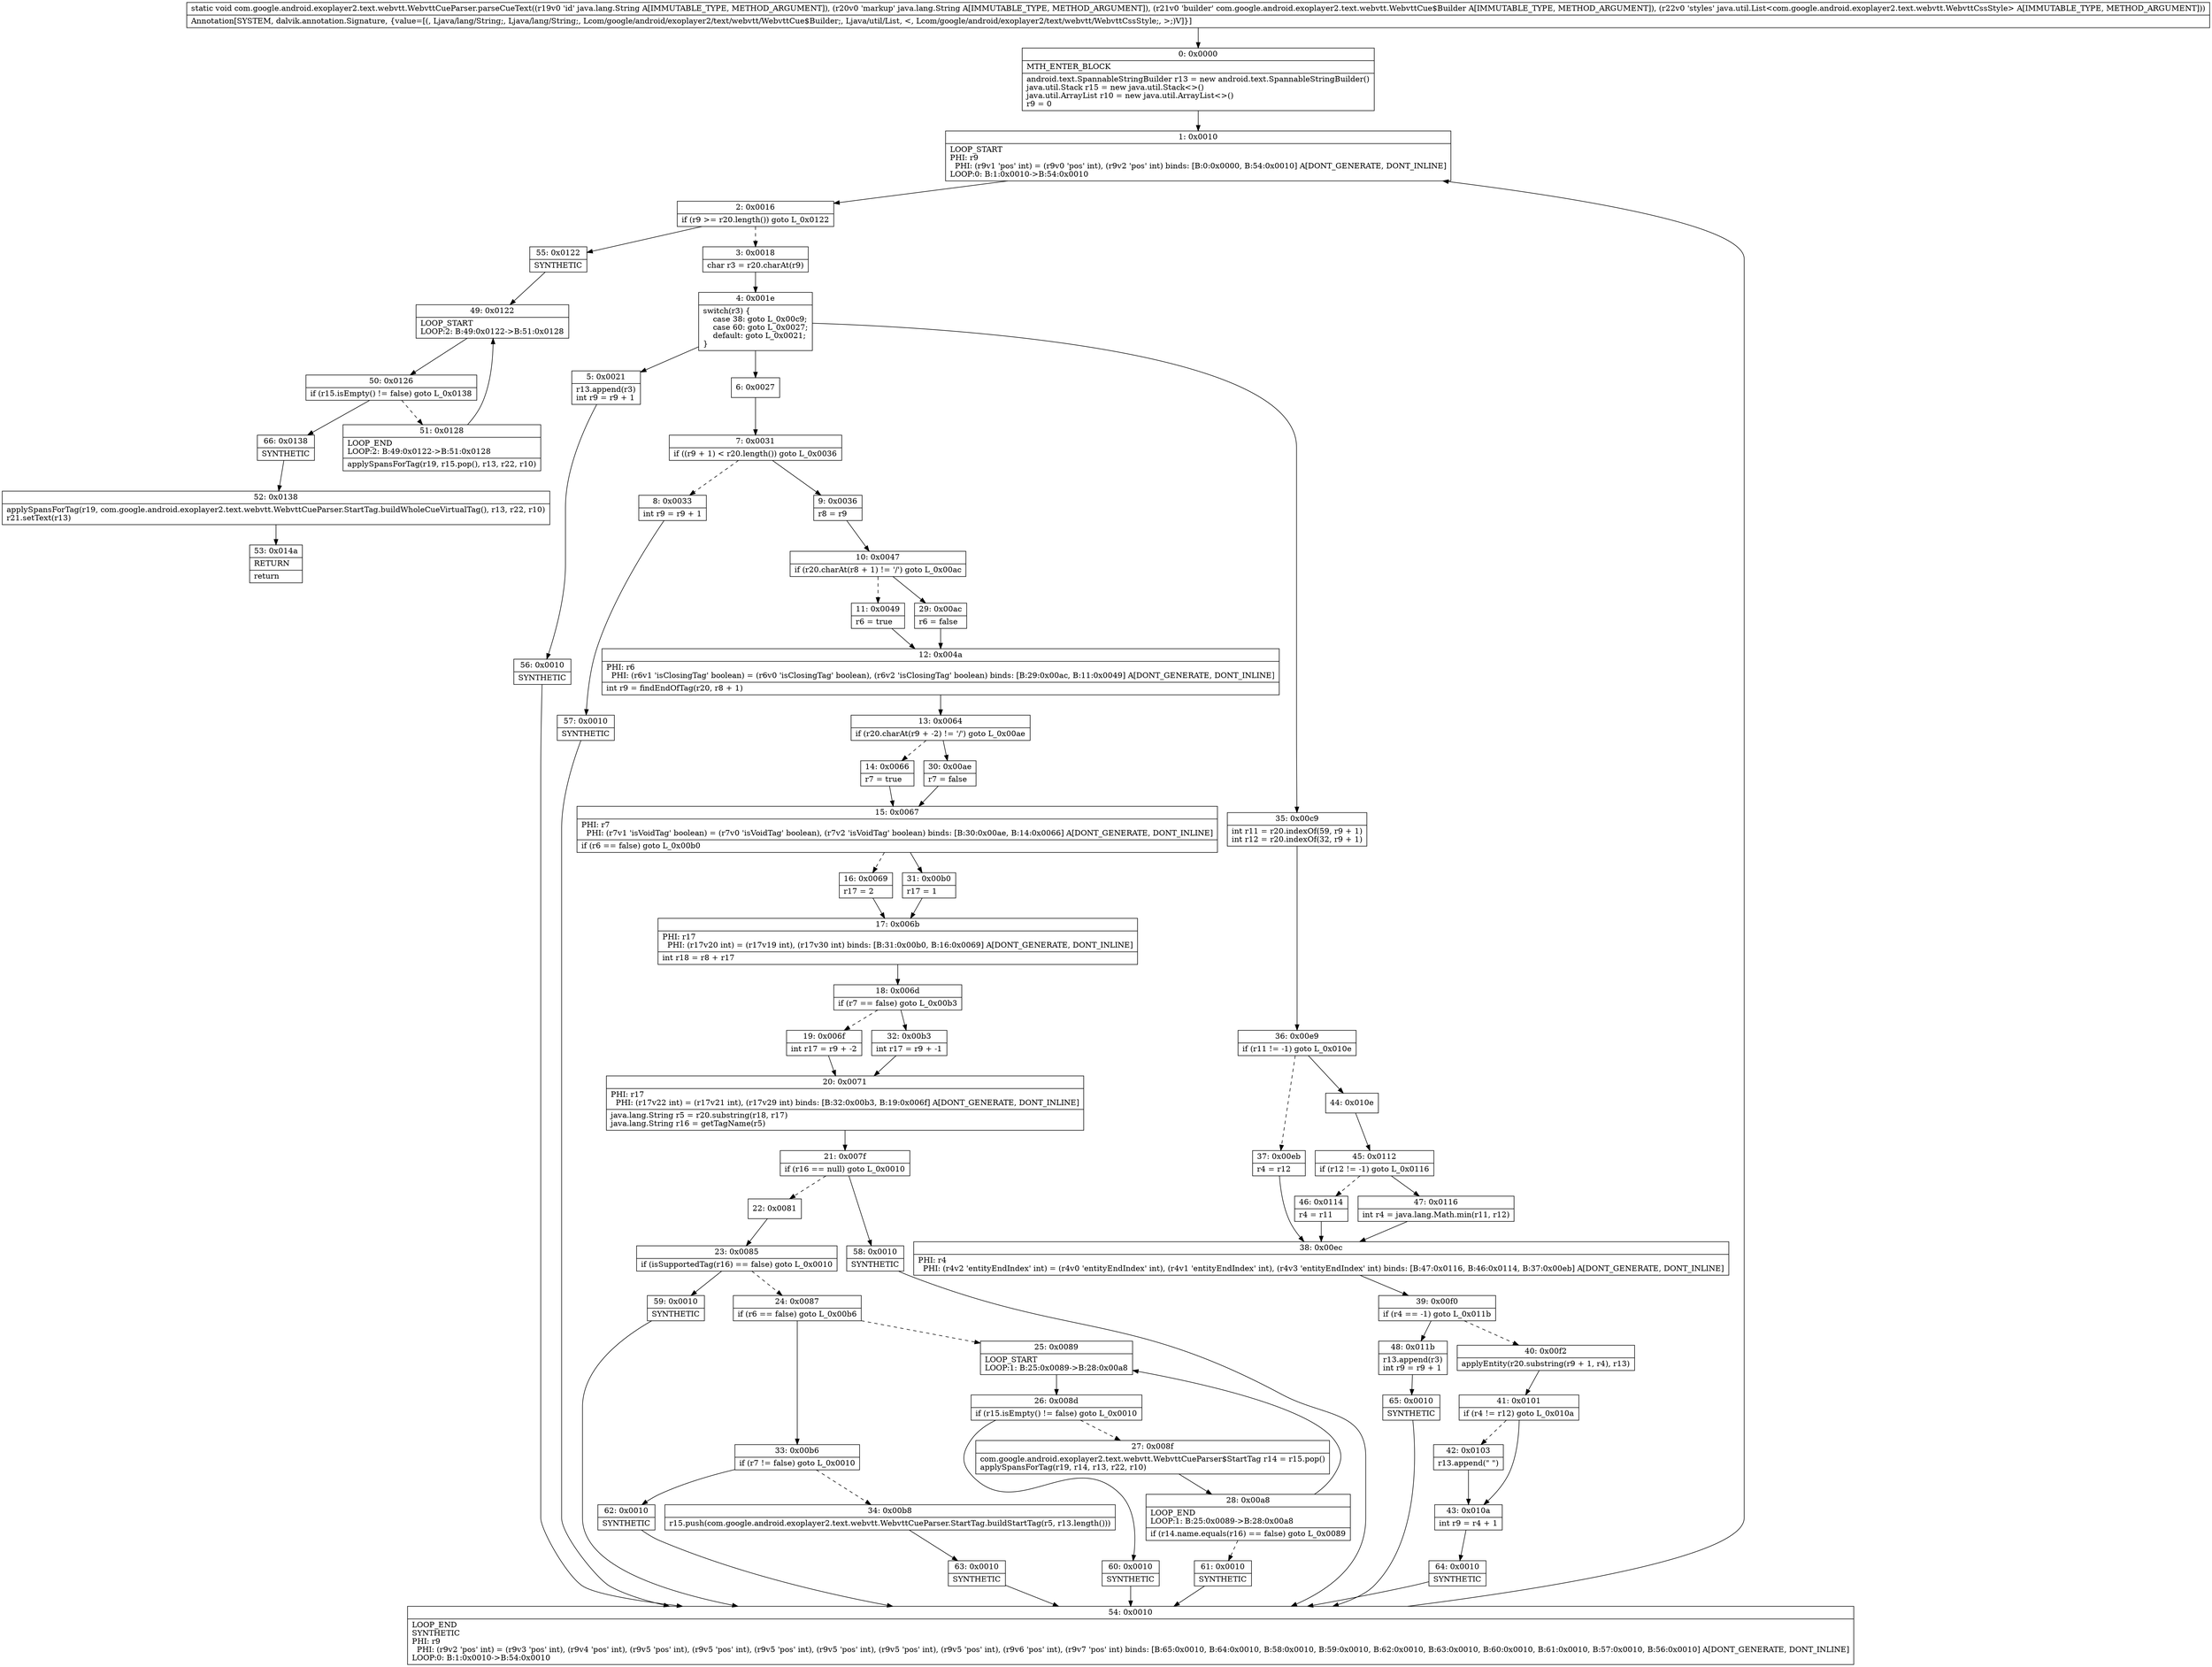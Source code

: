 digraph "CFG forcom.google.android.exoplayer2.text.webvtt.WebvttCueParser.parseCueText(Ljava\/lang\/String;Ljava\/lang\/String;Lcom\/google\/android\/exoplayer2\/text\/webvtt\/WebvttCue$Builder;Ljava\/util\/List;)V" {
Node_0 [shape=record,label="{0\:\ 0x0000|MTH_ENTER_BLOCK\l|android.text.SpannableStringBuilder r13 = new android.text.SpannableStringBuilder()\ljava.util.Stack r15 = new java.util.Stack\<\>()\ljava.util.ArrayList r10 = new java.util.ArrayList\<\>()\lr9 = 0\l}"];
Node_1 [shape=record,label="{1\:\ 0x0010|LOOP_START\lPHI: r9 \l  PHI: (r9v1 'pos' int) = (r9v0 'pos' int), (r9v2 'pos' int) binds: [B:0:0x0000, B:54:0x0010] A[DONT_GENERATE, DONT_INLINE]\lLOOP:0: B:1:0x0010\-\>B:54:0x0010\l}"];
Node_2 [shape=record,label="{2\:\ 0x0016|if (r9 \>= r20.length()) goto L_0x0122\l}"];
Node_3 [shape=record,label="{3\:\ 0x0018|char r3 = r20.charAt(r9)\l}"];
Node_4 [shape=record,label="{4\:\ 0x001e|switch(r3) \{\l    case 38: goto L_0x00c9;\l    case 60: goto L_0x0027;\l    default: goto L_0x0021;\l\}\l}"];
Node_5 [shape=record,label="{5\:\ 0x0021|r13.append(r3)\lint r9 = r9 + 1\l}"];
Node_6 [shape=record,label="{6\:\ 0x0027}"];
Node_7 [shape=record,label="{7\:\ 0x0031|if ((r9 + 1) \< r20.length()) goto L_0x0036\l}"];
Node_8 [shape=record,label="{8\:\ 0x0033|int r9 = r9 + 1\l}"];
Node_9 [shape=record,label="{9\:\ 0x0036|r8 = r9\l}"];
Node_10 [shape=record,label="{10\:\ 0x0047|if (r20.charAt(r8 + 1) != '\/') goto L_0x00ac\l}"];
Node_11 [shape=record,label="{11\:\ 0x0049|r6 = true\l}"];
Node_12 [shape=record,label="{12\:\ 0x004a|PHI: r6 \l  PHI: (r6v1 'isClosingTag' boolean) = (r6v0 'isClosingTag' boolean), (r6v2 'isClosingTag' boolean) binds: [B:29:0x00ac, B:11:0x0049] A[DONT_GENERATE, DONT_INLINE]\l|int r9 = findEndOfTag(r20, r8 + 1)\l}"];
Node_13 [shape=record,label="{13\:\ 0x0064|if (r20.charAt(r9 + \-2) != '\/') goto L_0x00ae\l}"];
Node_14 [shape=record,label="{14\:\ 0x0066|r7 = true\l}"];
Node_15 [shape=record,label="{15\:\ 0x0067|PHI: r7 \l  PHI: (r7v1 'isVoidTag' boolean) = (r7v0 'isVoidTag' boolean), (r7v2 'isVoidTag' boolean) binds: [B:30:0x00ae, B:14:0x0066] A[DONT_GENERATE, DONT_INLINE]\l|if (r6 == false) goto L_0x00b0\l}"];
Node_16 [shape=record,label="{16\:\ 0x0069|r17 = 2\l}"];
Node_17 [shape=record,label="{17\:\ 0x006b|PHI: r17 \l  PHI: (r17v20 int) = (r17v19 int), (r17v30 int) binds: [B:31:0x00b0, B:16:0x0069] A[DONT_GENERATE, DONT_INLINE]\l|int r18 = r8 + r17\l}"];
Node_18 [shape=record,label="{18\:\ 0x006d|if (r7 == false) goto L_0x00b3\l}"];
Node_19 [shape=record,label="{19\:\ 0x006f|int r17 = r9 + \-2\l}"];
Node_20 [shape=record,label="{20\:\ 0x0071|PHI: r17 \l  PHI: (r17v22 int) = (r17v21 int), (r17v29 int) binds: [B:32:0x00b3, B:19:0x006f] A[DONT_GENERATE, DONT_INLINE]\l|java.lang.String r5 = r20.substring(r18, r17)\ljava.lang.String r16 = getTagName(r5)\l}"];
Node_21 [shape=record,label="{21\:\ 0x007f|if (r16 == null) goto L_0x0010\l}"];
Node_22 [shape=record,label="{22\:\ 0x0081}"];
Node_23 [shape=record,label="{23\:\ 0x0085|if (isSupportedTag(r16) == false) goto L_0x0010\l}"];
Node_24 [shape=record,label="{24\:\ 0x0087|if (r6 == false) goto L_0x00b6\l}"];
Node_25 [shape=record,label="{25\:\ 0x0089|LOOP_START\lLOOP:1: B:25:0x0089\-\>B:28:0x00a8\l}"];
Node_26 [shape=record,label="{26\:\ 0x008d|if (r15.isEmpty() != false) goto L_0x0010\l}"];
Node_27 [shape=record,label="{27\:\ 0x008f|com.google.android.exoplayer2.text.webvtt.WebvttCueParser$StartTag r14 = r15.pop()\lapplySpansForTag(r19, r14, r13, r22, r10)\l}"];
Node_28 [shape=record,label="{28\:\ 0x00a8|LOOP_END\lLOOP:1: B:25:0x0089\-\>B:28:0x00a8\l|if (r14.name.equals(r16) == false) goto L_0x0089\l}"];
Node_29 [shape=record,label="{29\:\ 0x00ac|r6 = false\l}"];
Node_30 [shape=record,label="{30\:\ 0x00ae|r7 = false\l}"];
Node_31 [shape=record,label="{31\:\ 0x00b0|r17 = 1\l}"];
Node_32 [shape=record,label="{32\:\ 0x00b3|int r17 = r9 + \-1\l}"];
Node_33 [shape=record,label="{33\:\ 0x00b6|if (r7 != false) goto L_0x0010\l}"];
Node_34 [shape=record,label="{34\:\ 0x00b8|r15.push(com.google.android.exoplayer2.text.webvtt.WebvttCueParser.StartTag.buildStartTag(r5, r13.length()))\l}"];
Node_35 [shape=record,label="{35\:\ 0x00c9|int r11 = r20.indexOf(59, r9 + 1)\lint r12 = r20.indexOf(32, r9 + 1)\l}"];
Node_36 [shape=record,label="{36\:\ 0x00e9|if (r11 != \-1) goto L_0x010e\l}"];
Node_37 [shape=record,label="{37\:\ 0x00eb|r4 = r12\l}"];
Node_38 [shape=record,label="{38\:\ 0x00ec|PHI: r4 \l  PHI: (r4v2 'entityEndIndex' int) = (r4v0 'entityEndIndex' int), (r4v1 'entityEndIndex' int), (r4v3 'entityEndIndex' int) binds: [B:47:0x0116, B:46:0x0114, B:37:0x00eb] A[DONT_GENERATE, DONT_INLINE]\l}"];
Node_39 [shape=record,label="{39\:\ 0x00f0|if (r4 == \-1) goto L_0x011b\l}"];
Node_40 [shape=record,label="{40\:\ 0x00f2|applyEntity(r20.substring(r9 + 1, r4), r13)\l}"];
Node_41 [shape=record,label="{41\:\ 0x0101|if (r4 != r12) goto L_0x010a\l}"];
Node_42 [shape=record,label="{42\:\ 0x0103|r13.append(\" \")\l}"];
Node_43 [shape=record,label="{43\:\ 0x010a|int r9 = r4 + 1\l}"];
Node_44 [shape=record,label="{44\:\ 0x010e}"];
Node_45 [shape=record,label="{45\:\ 0x0112|if (r12 != \-1) goto L_0x0116\l}"];
Node_46 [shape=record,label="{46\:\ 0x0114|r4 = r11\l}"];
Node_47 [shape=record,label="{47\:\ 0x0116|int r4 = java.lang.Math.min(r11, r12)\l}"];
Node_48 [shape=record,label="{48\:\ 0x011b|r13.append(r3)\lint r9 = r9 + 1\l}"];
Node_49 [shape=record,label="{49\:\ 0x0122|LOOP_START\lLOOP:2: B:49:0x0122\-\>B:51:0x0128\l}"];
Node_50 [shape=record,label="{50\:\ 0x0126|if (r15.isEmpty() != false) goto L_0x0138\l}"];
Node_51 [shape=record,label="{51\:\ 0x0128|LOOP_END\lLOOP:2: B:49:0x0122\-\>B:51:0x0128\l|applySpansForTag(r19, r15.pop(), r13, r22, r10)\l}"];
Node_52 [shape=record,label="{52\:\ 0x0138|applySpansForTag(r19, com.google.android.exoplayer2.text.webvtt.WebvttCueParser.StartTag.buildWholeCueVirtualTag(), r13, r22, r10)\lr21.setText(r13)\l}"];
Node_53 [shape=record,label="{53\:\ 0x014a|RETURN\l|return\l}"];
Node_54 [shape=record,label="{54\:\ 0x0010|LOOP_END\lSYNTHETIC\lPHI: r9 \l  PHI: (r9v2 'pos' int) = (r9v3 'pos' int), (r9v4 'pos' int), (r9v5 'pos' int), (r9v5 'pos' int), (r9v5 'pos' int), (r9v5 'pos' int), (r9v5 'pos' int), (r9v5 'pos' int), (r9v6 'pos' int), (r9v7 'pos' int) binds: [B:65:0x0010, B:64:0x0010, B:58:0x0010, B:59:0x0010, B:62:0x0010, B:63:0x0010, B:60:0x0010, B:61:0x0010, B:57:0x0010, B:56:0x0010] A[DONT_GENERATE, DONT_INLINE]\lLOOP:0: B:1:0x0010\-\>B:54:0x0010\l}"];
Node_55 [shape=record,label="{55\:\ 0x0122|SYNTHETIC\l}"];
Node_56 [shape=record,label="{56\:\ 0x0010|SYNTHETIC\l}"];
Node_57 [shape=record,label="{57\:\ 0x0010|SYNTHETIC\l}"];
Node_58 [shape=record,label="{58\:\ 0x0010|SYNTHETIC\l}"];
Node_59 [shape=record,label="{59\:\ 0x0010|SYNTHETIC\l}"];
Node_60 [shape=record,label="{60\:\ 0x0010|SYNTHETIC\l}"];
Node_61 [shape=record,label="{61\:\ 0x0010|SYNTHETIC\l}"];
Node_62 [shape=record,label="{62\:\ 0x0010|SYNTHETIC\l}"];
Node_63 [shape=record,label="{63\:\ 0x0010|SYNTHETIC\l}"];
Node_64 [shape=record,label="{64\:\ 0x0010|SYNTHETIC\l}"];
Node_65 [shape=record,label="{65\:\ 0x0010|SYNTHETIC\l}"];
Node_66 [shape=record,label="{66\:\ 0x0138|SYNTHETIC\l}"];
MethodNode[shape=record,label="{static void com.google.android.exoplayer2.text.webvtt.WebvttCueParser.parseCueText((r19v0 'id' java.lang.String A[IMMUTABLE_TYPE, METHOD_ARGUMENT]), (r20v0 'markup' java.lang.String A[IMMUTABLE_TYPE, METHOD_ARGUMENT]), (r21v0 'builder' com.google.android.exoplayer2.text.webvtt.WebvttCue$Builder A[IMMUTABLE_TYPE, METHOD_ARGUMENT]), (r22v0 'styles' java.util.List\<com.google.android.exoplayer2.text.webvtt.WebvttCssStyle\> A[IMMUTABLE_TYPE, METHOD_ARGUMENT]))  | Annotation[SYSTEM, dalvik.annotation.Signature, \{value=[(, Ljava\/lang\/String;, Ljava\/lang\/String;, Lcom\/google\/android\/exoplayer2\/text\/webvtt\/WebvttCue$Builder;, Ljava\/util\/List, \<, Lcom\/google\/android\/exoplayer2\/text\/webvtt\/WebvttCssStyle;, \>;)V]\}]\l}"];
MethodNode -> Node_0;
Node_0 -> Node_1;
Node_1 -> Node_2;
Node_2 -> Node_3[style=dashed];
Node_2 -> Node_55;
Node_3 -> Node_4;
Node_4 -> Node_5;
Node_4 -> Node_6;
Node_4 -> Node_35;
Node_5 -> Node_56;
Node_6 -> Node_7;
Node_7 -> Node_8[style=dashed];
Node_7 -> Node_9;
Node_8 -> Node_57;
Node_9 -> Node_10;
Node_10 -> Node_11[style=dashed];
Node_10 -> Node_29;
Node_11 -> Node_12;
Node_12 -> Node_13;
Node_13 -> Node_14[style=dashed];
Node_13 -> Node_30;
Node_14 -> Node_15;
Node_15 -> Node_16[style=dashed];
Node_15 -> Node_31;
Node_16 -> Node_17;
Node_17 -> Node_18;
Node_18 -> Node_19[style=dashed];
Node_18 -> Node_32;
Node_19 -> Node_20;
Node_20 -> Node_21;
Node_21 -> Node_22[style=dashed];
Node_21 -> Node_58;
Node_22 -> Node_23;
Node_23 -> Node_24[style=dashed];
Node_23 -> Node_59;
Node_24 -> Node_25[style=dashed];
Node_24 -> Node_33;
Node_25 -> Node_26;
Node_26 -> Node_27[style=dashed];
Node_26 -> Node_60;
Node_27 -> Node_28;
Node_28 -> Node_25;
Node_28 -> Node_61[style=dashed];
Node_29 -> Node_12;
Node_30 -> Node_15;
Node_31 -> Node_17;
Node_32 -> Node_20;
Node_33 -> Node_34[style=dashed];
Node_33 -> Node_62;
Node_34 -> Node_63;
Node_35 -> Node_36;
Node_36 -> Node_37[style=dashed];
Node_36 -> Node_44;
Node_37 -> Node_38;
Node_38 -> Node_39;
Node_39 -> Node_40[style=dashed];
Node_39 -> Node_48;
Node_40 -> Node_41;
Node_41 -> Node_42[style=dashed];
Node_41 -> Node_43;
Node_42 -> Node_43;
Node_43 -> Node_64;
Node_44 -> Node_45;
Node_45 -> Node_46[style=dashed];
Node_45 -> Node_47;
Node_46 -> Node_38;
Node_47 -> Node_38;
Node_48 -> Node_65;
Node_49 -> Node_50;
Node_50 -> Node_51[style=dashed];
Node_50 -> Node_66;
Node_51 -> Node_49;
Node_52 -> Node_53;
Node_54 -> Node_1;
Node_55 -> Node_49;
Node_56 -> Node_54;
Node_57 -> Node_54;
Node_58 -> Node_54;
Node_59 -> Node_54;
Node_60 -> Node_54;
Node_61 -> Node_54;
Node_62 -> Node_54;
Node_63 -> Node_54;
Node_64 -> Node_54;
Node_65 -> Node_54;
Node_66 -> Node_52;
}

